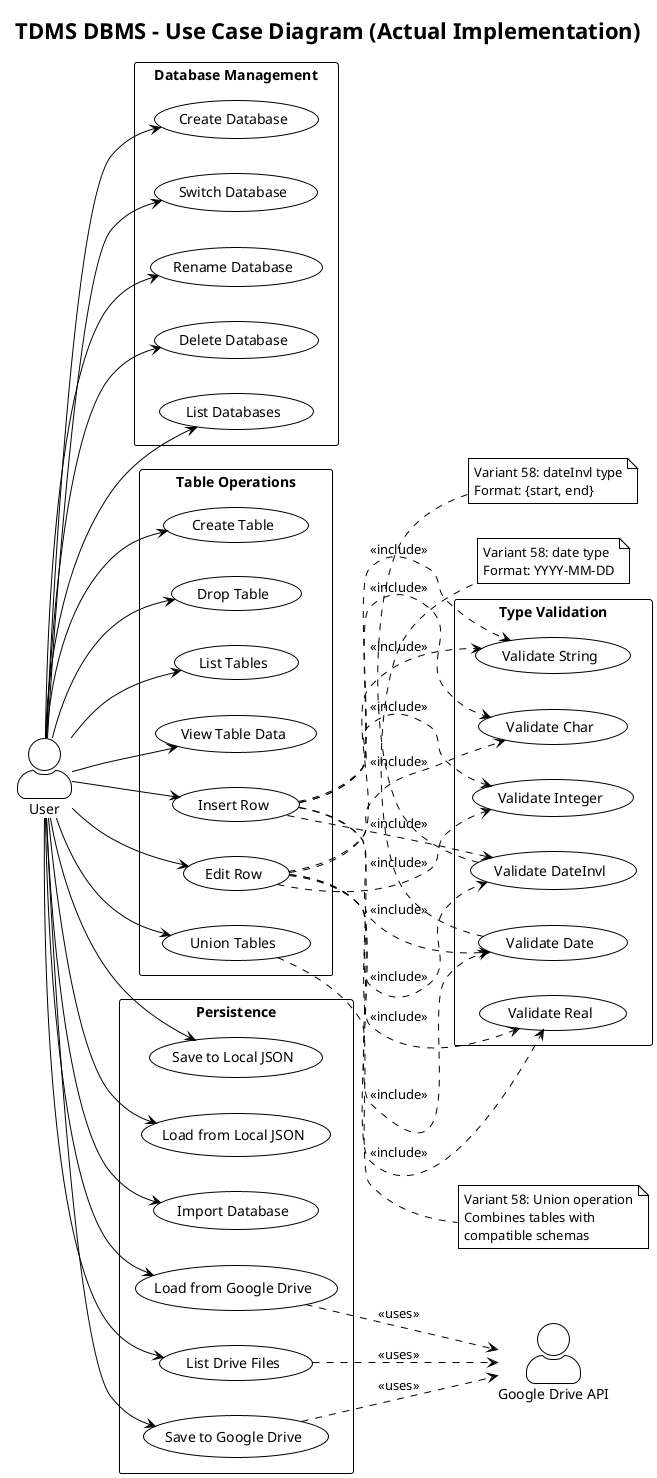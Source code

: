@startuml use_case
!theme plain
title TDMS DBMS - Use Case Diagram (Actual Implementation)

left to right direction
skinparam packageStyle rectangle
skinparam actorStyle awesome

actor "User" as user
actor "Google Drive API" as gdrive

rectangle "Database Management" {
  usecase "Create Database" as UC1
  usecase "Switch Database" as UC2
  usecase "Rename Database" as UC3
  usecase "Delete Database" as UC4
  usecase "List Databases" as UC5
}

rectangle "Table Operations" {
  usecase "Create Table" as UC6
  usecase "Drop Table" as UC7
  usecase "List Tables" as UC8
  usecase "View Table Data" as UC9
  usecase "Insert Row" as UC10
  usecase "Edit Row" as UC11
  usecase "Union Tables" as UC12
}

rectangle "Persistence" {
  usecase "Save to Local JSON" as UC13
  usecase "Load from Local JSON" as UC14
  usecase "Import Database" as UC15
  usecase "Save to Google Drive" as UC16
  usecase "Load from Google Drive" as UC17
  usecase "List Drive Files" as UC18
}

rectangle "Type Validation" {
  usecase "Validate Integer" as UC19
  usecase "Validate Real" as UC20
  usecase "Validate Char" as UC21
  usecase "Validate String" as UC22
  usecase "Validate Date" as UC23
  usecase "Validate DateInvl" as UC24
}

' User to Database Management
user --> UC1
user --> UC2
user --> UC3
user --> UC4
user --> UC5

' User to Table Operations
user --> UC6
user --> UC7
user --> UC8
user --> UC9
user --> UC10
user --> UC11
user --> UC12

' User to Persistence
user --> UC13
user --> UC14
user --> UC15
user --> UC16
user --> UC17
user --> UC18

' Google Drive interactions
UC16 ..> gdrive : <<uses>>
UC17 ..> gdrive : <<uses>>
UC18 ..> gdrive : <<uses>>

' Type validation includes
UC10 ..> UC19 : <<include>>
UC10 ..> UC20 : <<include>>
UC10 ..> UC21 : <<include>>
UC10 ..> UC22 : <<include>>
UC10 ..> UC23 : <<include>>
UC10 ..> UC24 : <<include>>

UC11 ..> UC19 : <<include>>
UC11 ..> UC20 : <<include>>
UC11 ..> UC21 : <<include>>
UC11 ..> UC22 : <<include>>
UC11 ..> UC23 : <<include>>
UC11 ..> UC24 : <<include>>

note right of UC12
  Variant 58: Union operation
  Combines tables with
  compatible schemas
end note

note bottom of UC23
  Variant 58: date type
  Format: YYYY-MM-DD
end note

note bottom of UC24
  Variant 58: dateInvl type
  Format: {start, end}
end note

@enduml